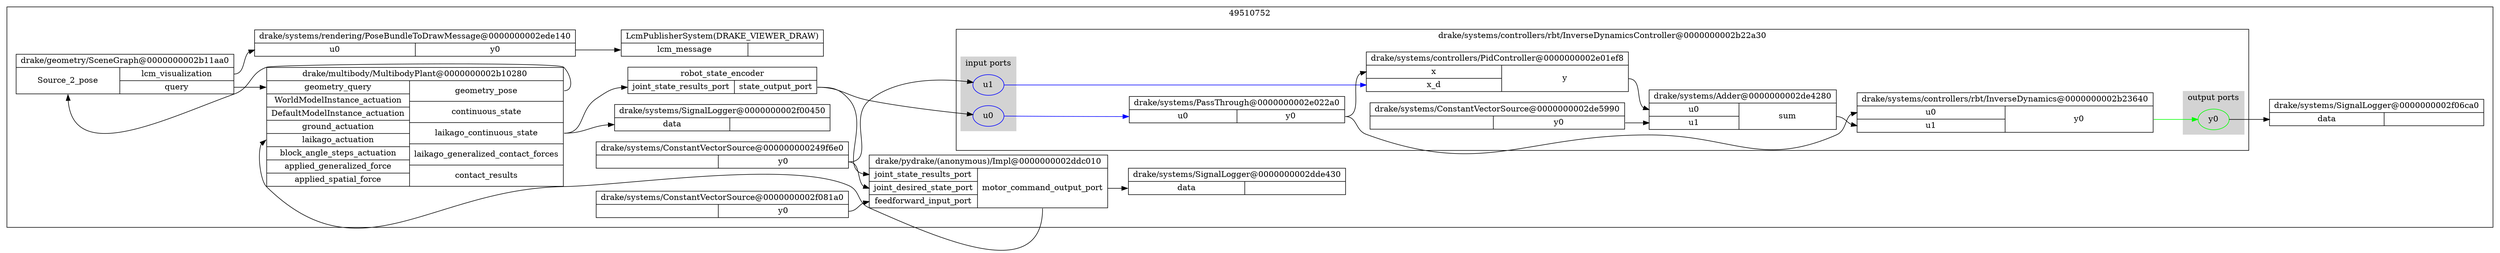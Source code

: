 digraph _49510752 {
rankdir=LR
subgraph cluster49510752diagram {
color=black
concentrate=true
label="49510752";
subgraph cluster49510752inputports {
rank=same
color=lightgrey
style=filled
label="input ports"
}
subgraph cluster49510752outputports {
rank=same
color=lightgrey
style=filled
label="output ports"
}
subgraph cluster49510752subsystems {
color=white
label=""
45161120 [shape=record, label="drake/geometry/SceneGraph@0000000002b11aa0|{{<u0>Source_2_pose} | {<y0>lcm_visualization|<y1>query}}"];
45154944 [shape=record, label="drake/multibody/MultibodyPlant@0000000002b10280|{{<u0>geometry_query|<u1>WorldModelInstance_actuation|<u2>DefaultModelInstance_actuation|<u3>ground_actuation|<u4>laikago_actuation|<u5>block_angle_steps_actuation|<u6>applied_generalized_force|<u7>applied_spatial_force} | {<y0>geometry_pose|<y1>continuous_state|<y2>laikago_continuous_state|<y3>laikago_generalized_contact_forces|<y4>contact_results}}"];
49144128 [shape=record, label="drake/systems/rendering/PoseBundleToDrawMessage@0000000002ede140|{{<u0>u0} | {<y0>y0}}"];
49180096 [shape=record, label="LcmPublisherSystem(DRAKE_VIEWER_DRAW)|{{<u0>lcm_message} | {}}"];
49284176 [shape=record, label="drake/systems/SignalLogger@0000000002f00450|{{<u0>data} | {}}"];
49289696 [shape=record, label="robot_state_encoder|{{<u0>joint_state_results_port} | {<y0>state_output_port}}"];
48087056 [shape=record, label="drake/pydrake/(anonymous)/Impl@0000000002ddc010|{{<u0>joint_state_results_port|<u1>joint_desired_state_port|<u2>feedforward_input_port} | {<y0>motor_command_output_port}}"];
38401760 [shape=record, label="drake/systems/ConstantVectorSource@000000000249f6e0|{{} | {<y0>y0}}"];
48096304 [shape=record, label="drake/systems/SignalLogger@0000000002dde430|{{<u0>data} | {}}"];
subgraph cluster45230640diagram {
color=black
concentrate=true
label="drake/systems/controllers/rbt/InverseDynamicsController@0000000002b22a30";
subgraph cluster45230640inputports {
rank=same
color=lightgrey
style=filled
label="input ports"
_45230640_u0[color=blue, label="u0"];
_45230640_u1[color=blue, label="u1"];
}
subgraph cluster45230640outputports {
rank=same
color=lightgrey
style=filled
label="output ports"
_45230640_y0[color=green, label="y0"];
}
subgraph cluster45230640subsystems {
color=white
label=""
45233728 [shape=record, label="drake/systems/controllers/rbt/InverseDynamics@0000000002b23640|{{<u0>u0|<u1>u1} | {<y0>y0}}"];
48242424 [shape=record, label="drake/systems/controllers/PidController@0000000002e01ef8 | { {<u0> x |<u1> x_d} |<y0> y}"];
48243360 [shape=record, label="drake/systems/PassThrough@0000000002e022a0|{{<u0>u0} | {<y0>y0}}"];
48120448 [shape=record, label="drake/systems/Adder@0000000002de4280|{{<u0>u0|<u1>u1} | {<y0>sum}}"];
48126352 [shape=record, label="drake/systems/ConstantVectorSource@0000000002de5990|{{} | {<y0>y0}}"];
48243360:y0 -> 45233728:u0;
48120448:y0 -> 45233728:u1;
48242424:y0 -> 48120448:u0;
48126352:y0 -> 48120448:u1;
48243360:y0 -> 48242424:u0;
_45230640_u0 -> 48243360:u0 [color=blue];
_45230640_u1 -> 48242424:u1 [color=blue];
45233728:y0 -> _45230640_y0 [color=green];
}
}
49316256 [shape=record, label="drake/systems/ConstantVectorSource@0000000002f081a0|{{} | {<y0>y0}}"];
49310880 [shape=record, label="drake/systems/SignalLogger@0000000002f06ca0|{{<u0>data} | {}}"];
45161120:y1 -> 45154944:u0;
48087056:y0 -> 45154944:u4;
45154944:y0 -> 45161120:u0;
49289696:y0 -> _45230640_u0;
38401760:y0 -> _45230640_u1;
49289696:y0 -> 48087056:u0;
38401760:y0 -> 48087056:u1;
49316256:y0 -> 48087056:u2;
48087056:y0 -> 48096304:u0;
45161120:y0 -> 49144128:u0;
49144128:y0 -> 49180096:u0;
45154944:y2 -> 49284176:u0;
45154944:y2 -> 49289696:u0;
_45230640_y0 -> 49310880:u0;
}
}
}
